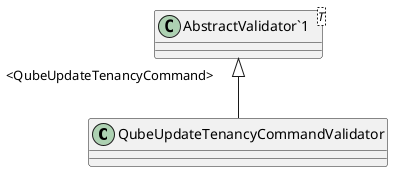 @startuml
class QubeUpdateTenancyCommandValidator {
}
class "AbstractValidator`1"<T> {
}
"AbstractValidator`1" "<QubeUpdateTenancyCommand>" <|-- QubeUpdateTenancyCommandValidator
@enduml
